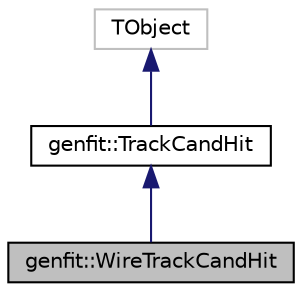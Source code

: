 digraph "genfit::WireTrackCandHit"
{
 // LATEX_PDF_SIZE
  edge [fontname="Helvetica",fontsize="10",labelfontname="Helvetica",labelfontsize="10"];
  node [fontname="Helvetica",fontsize="10",shape=record];
  Node1 [label="genfit::WireTrackCandHit",height=0.2,width=0.4,color="black", fillcolor="grey75", style="filled", fontcolor="black",tooltip="Hit object for use in TrackCand. Provides additional left/right parameter."];
  Node2 -> Node1 [dir="back",color="midnightblue",fontsize="10",style="solid",fontname="Helvetica"];
  Node2 [label="genfit::TrackCandHit",height=0.2,width=0.4,color="black", fillcolor="white", style="filled",URL="$classgenfit_1_1TrackCandHit.html",tooltip="Hit object for use in TrackCand. Provides IDs and sorting parameters."];
  Node3 -> Node2 [dir="back",color="midnightblue",fontsize="10",style="solid",fontname="Helvetica"];
  Node3 [label="TObject",height=0.2,width=0.4,color="grey75", fillcolor="white", style="filled",tooltip=" "];
}
